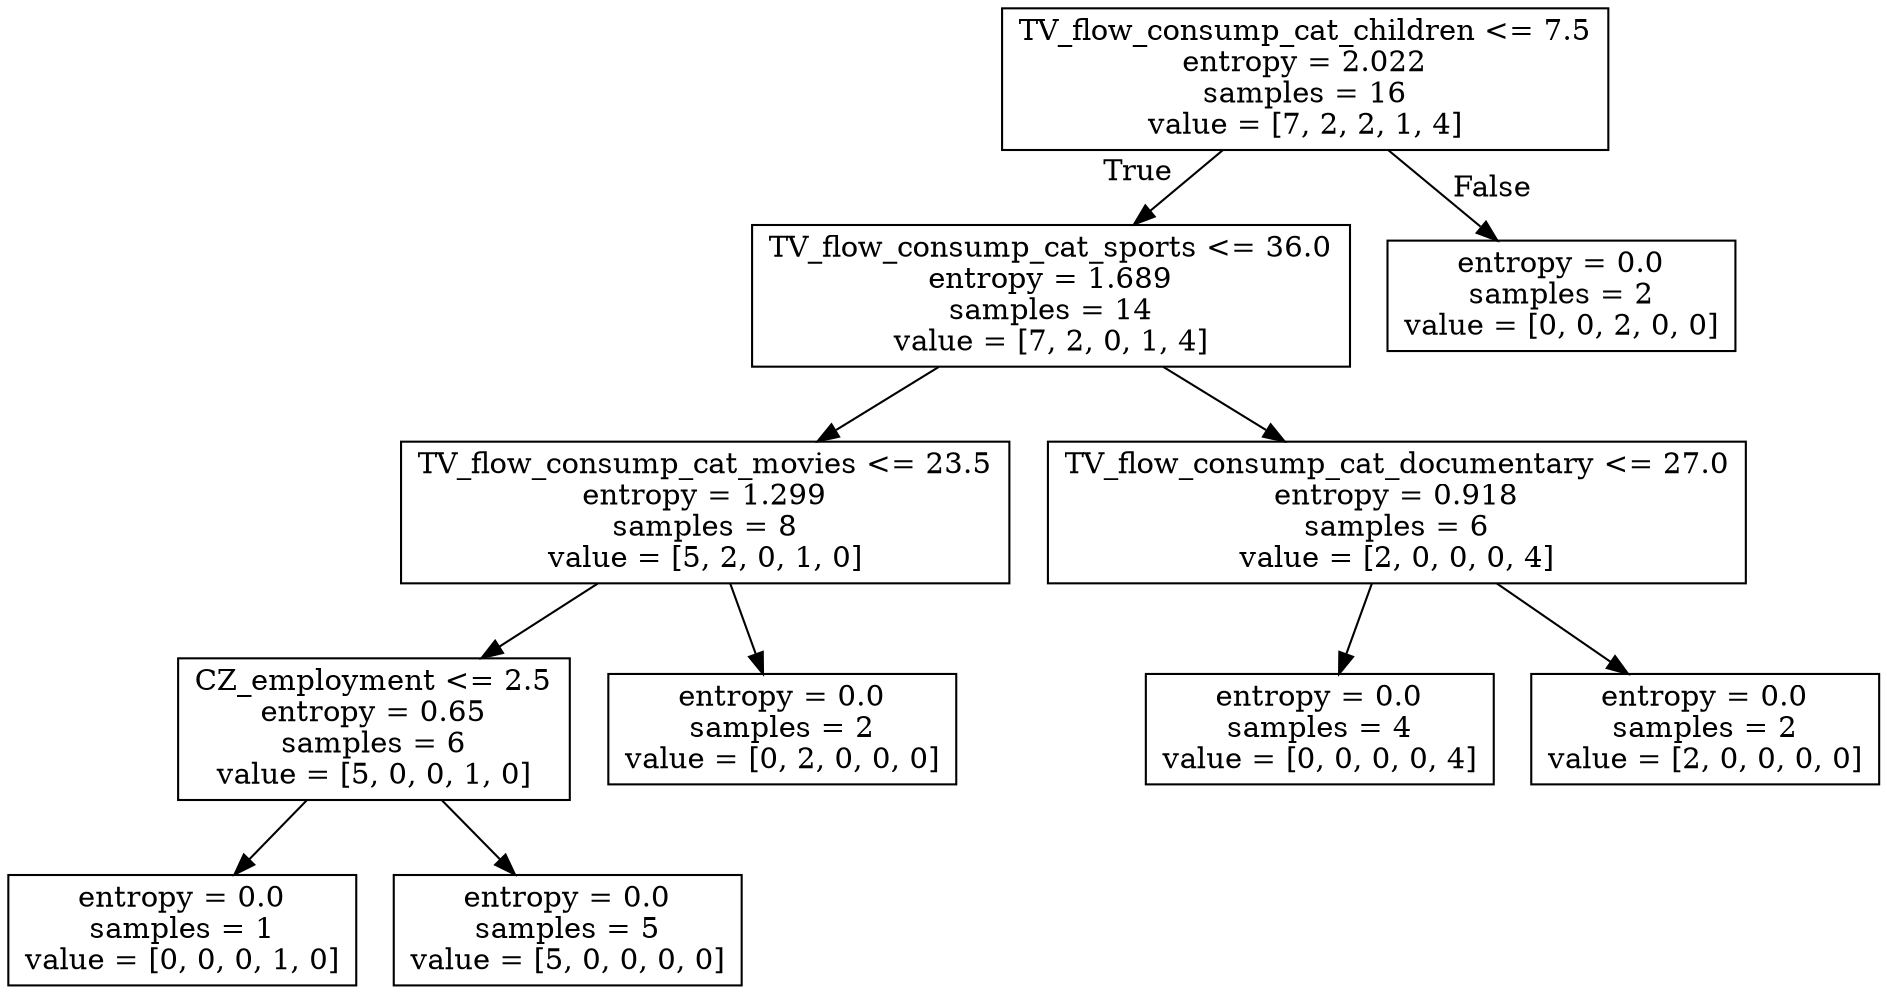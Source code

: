 digraph Tree {
node [shape=box] ;
0 [label="TV_flow_consump_cat_children <= 7.5\nentropy = 2.022\nsamples = 16\nvalue = [7, 2, 2, 1, 4]"] ;
1 [label="TV_flow_consump_cat_sports <= 36.0\nentropy = 1.689\nsamples = 14\nvalue = [7, 2, 0, 1, 4]"] ;
0 -> 1 [labeldistance=2.5, labelangle=45, headlabel="True"] ;
2 [label="TV_flow_consump_cat_movies <= 23.5\nentropy = 1.299\nsamples = 8\nvalue = [5, 2, 0, 1, 0]"] ;
1 -> 2 ;
3 [label="CZ_employment <= 2.5\nentropy = 0.65\nsamples = 6\nvalue = [5, 0, 0, 1, 0]"] ;
2 -> 3 ;
4 [label="entropy = 0.0\nsamples = 1\nvalue = [0, 0, 0, 1, 0]"] ;
3 -> 4 ;
5 [label="entropy = 0.0\nsamples = 5\nvalue = [5, 0, 0, 0, 0]"] ;
3 -> 5 ;
6 [label="entropy = 0.0\nsamples = 2\nvalue = [0, 2, 0, 0, 0]"] ;
2 -> 6 ;
7 [label="TV_flow_consump_cat_documentary <= 27.0\nentropy = 0.918\nsamples = 6\nvalue = [2, 0, 0, 0, 4]"] ;
1 -> 7 ;
8 [label="entropy = 0.0\nsamples = 4\nvalue = [0, 0, 0, 0, 4]"] ;
7 -> 8 ;
9 [label="entropy = 0.0\nsamples = 2\nvalue = [2, 0, 0, 0, 0]"] ;
7 -> 9 ;
10 [label="entropy = 0.0\nsamples = 2\nvalue = [0, 0, 2, 0, 0]"] ;
0 -> 10 [labeldistance=2.5, labelangle=-45, headlabel="False"] ;
}